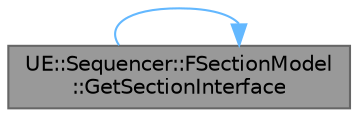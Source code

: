 digraph "UE::Sequencer::FSectionModel::GetSectionInterface"
{
 // INTERACTIVE_SVG=YES
 // LATEX_PDF_SIZE
  bgcolor="transparent";
  edge [fontname=Helvetica,fontsize=10,labelfontname=Helvetica,labelfontsize=10];
  node [fontname=Helvetica,fontsize=10,shape=box,height=0.2,width=0.4];
  rankdir="LR";
  Node1 [id="Node000001",label="UE::Sequencer::FSectionModel\l::GetSectionInterface",height=0.2,width=0.4,color="gray40", fillcolor="grey60", style="filled", fontcolor="black",tooltip="Gets the section interface."];
  Node1 -> Node1 [id="edge1_Node000001_Node000001",color="steelblue1",style="solid",tooltip=" "];
}
